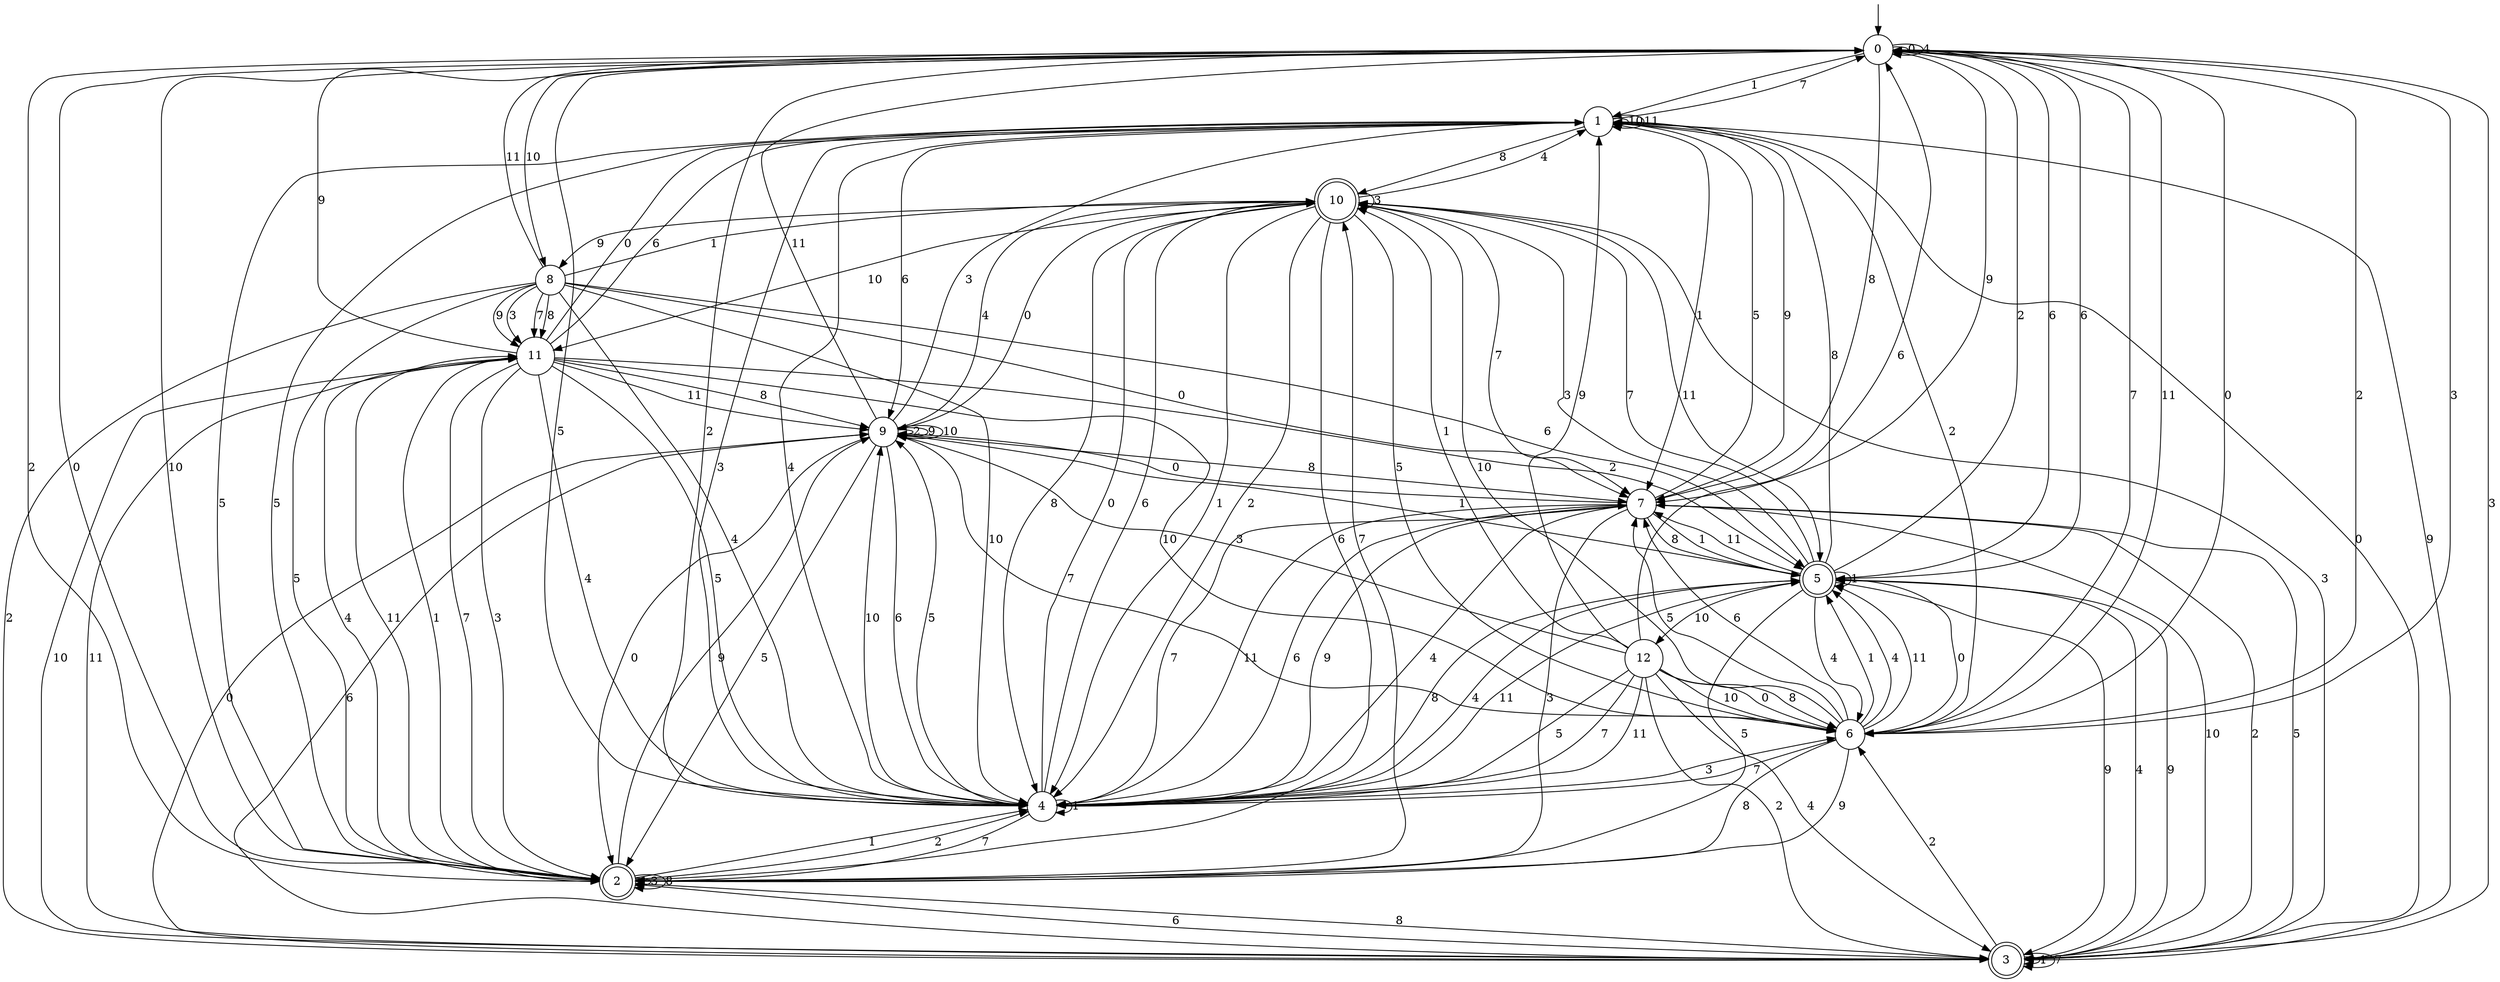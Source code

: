 digraph g {

	s0 [shape="circle" label="0"];
	s1 [shape="circle" label="1"];
	s2 [shape="doublecircle" label="2"];
	s3 [shape="doublecircle" label="3"];
	s4 [shape="circle" label="4"];
	s5 [shape="doublecircle" label="5"];
	s6 [shape="circle" label="6"];
	s7 [shape="circle" label="7"];
	s8 [shape="circle" label="8"];
	s9 [shape="circle" label="9"];
	s10 [shape="doublecircle" label="10"];
	s11 [shape="circle" label="11"];
	s12 [shape="circle" label="12"];
	s0 -> s0 [label="0"];
	s0 -> s1 [label="1"];
	s0 -> s2 [label="2"];
	s0 -> s3 [label="3"];
	s0 -> s0 [label="4"];
	s0 -> s4 [label="5"];
	s0 -> s5 [label="6"];
	s0 -> s6 [label="7"];
	s0 -> s7 [label="8"];
	s0 -> s7 [label="9"];
	s0 -> s8 [label="10"];
	s0 -> s6 [label="11"];
	s1 -> s3 [label="0"];
	s1 -> s7 [label="1"];
	s1 -> s6 [label="2"];
	s1 -> s4 [label="3"];
	s1 -> s4 [label="4"];
	s1 -> s2 [label="5"];
	s1 -> s9 [label="6"];
	s1 -> s0 [label="7"];
	s1 -> s10 [label="8"];
	s1 -> s3 [label="9"];
	s1 -> s1 [label="10"];
	s1 -> s1 [label="11"];
	s2 -> s0 [label="0"];
	s2 -> s4 [label="1"];
	s2 -> s4 [label="2"];
	s2 -> s2 [label="3"];
	s2 -> s11 [label="4"];
	s2 -> s1 [label="5"];
	s2 -> s3 [label="6"];
	s2 -> s10 [label="7"];
	s2 -> s2 [label="8"];
	s2 -> s9 [label="9"];
	s2 -> s0 [label="10"];
	s2 -> s11 [label="11"];
	s3 -> s9 [label="0"];
	s3 -> s3 [label="1"];
	s3 -> s6 [label="2"];
	s3 -> s10 [label="3"];
	s3 -> s5 [label="4"];
	s3 -> s7 [label="5"];
	s3 -> s9 [label="6"];
	s3 -> s3 [label="7"];
	s3 -> s2 [label="8"];
	s3 -> s5 [label="9"];
	s3 -> s11 [label="10"];
	s3 -> s11 [label="11"];
	s4 -> s10 [label="0"];
	s4 -> s4 [label="1"];
	s4 -> s0 [label="2"];
	s4 -> s6 [label="3"];
	s4 -> s5 [label="4"];
	s4 -> s9 [label="5"];
	s4 -> s10 [label="6"];
	s4 -> s2 [label="7"];
	s4 -> s5 [label="8"];
	s4 -> s7 [label="9"];
	s4 -> s9 [label="10"];
	s4 -> s5 [label="11"];
	s5 -> s6 [label="0"];
	s5 -> s5 [label="1"];
	s5 -> s0 [label="2"];
	s5 -> s10 [label="3"];
	s5 -> s6 [label="4"];
	s5 -> s2 [label="5"];
	s5 -> s0 [label="6"];
	s5 -> s10 [label="7"];
	s5 -> s1 [label="8"];
	s5 -> s3 [label="9"];
	s5 -> s12 [label="10"];
	s5 -> s7 [label="11"];
	s6 -> s0 [label="0"];
	s6 -> s5 [label="1"];
	s6 -> s0 [label="2"];
	s6 -> s0 [label="3"];
	s6 -> s5 [label="4"];
	s6 -> s7 [label="5"];
	s6 -> s7 [label="6"];
	s6 -> s4 [label="7"];
	s6 -> s2 [label="8"];
	s6 -> s2 [label="9"];
	s6 -> s10 [label="10"];
	s6 -> s5 [label="11"];
	s7 -> s9 [label="0"];
	s7 -> s5 [label="1"];
	s7 -> s3 [label="2"];
	s7 -> s2 [label="3"];
	s7 -> s4 [label="4"];
	s7 -> s1 [label="5"];
	s7 -> s4 [label="6"];
	s7 -> s4 [label="7"];
	s7 -> s5 [label="8"];
	s7 -> s1 [label="9"];
	s7 -> s3 [label="10"];
	s7 -> s4 [label="11"];
	s8 -> s7 [label="0"];
	s8 -> s10 [label="1"];
	s8 -> s3 [label="2"];
	s8 -> s11 [label="3"];
	s8 -> s4 [label="4"];
	s8 -> s2 [label="5"];
	s8 -> s5 [label="6"];
	s8 -> s11 [label="7"];
	s8 -> s11 [label="8"];
	s8 -> s11 [label="9"];
	s8 -> s4 [label="10"];
	s8 -> s0 [label="11"];
	s9 -> s2 [label="0"];
	s9 -> s5 [label="1"];
	s9 -> s9 [label="2"];
	s9 -> s1 [label="3"];
	s9 -> s10 [label="4"];
	s9 -> s2 [label="5"];
	s9 -> s4 [label="6"];
	s9 -> s6 [label="7"];
	s9 -> s7 [label="8"];
	s9 -> s9 [label="9"];
	s9 -> s9 [label="10"];
	s9 -> s0 [label="11"];
	s10 -> s9 [label="0"];
	s10 -> s4 [label="1"];
	s10 -> s4 [label="2"];
	s10 -> s10 [label="3"];
	s10 -> s1 [label="4"];
	s10 -> s6 [label="5"];
	s10 -> s2 [label="6"];
	s10 -> s7 [label="7"];
	s10 -> s4 [label="8"];
	s10 -> s8 [label="9"];
	s10 -> s11 [label="10"];
	s10 -> s5 [label="11"];
	s11 -> s1 [label="0"];
	s11 -> s2 [label="1"];
	s11 -> s5 [label="2"];
	s11 -> s2 [label="3"];
	s11 -> s4 [label="4"];
	s11 -> s4 [label="5"];
	s11 -> s1 [label="6"];
	s11 -> s2 [label="7"];
	s11 -> s9 [label="8"];
	s11 -> s0 [label="9"];
	s11 -> s6 [label="10"];
	s11 -> s9 [label="11"];
	s12 -> s6 [label="0"];
	s12 -> s10 [label="1"];
	s12 -> s3 [label="2"];
	s12 -> s9 [label="3"];
	s12 -> s3 [label="4"];
	s12 -> s4 [label="5"];
	s12 -> s0 [label="6"];
	s12 -> s4 [label="7"];
	s12 -> s6 [label="8"];
	s12 -> s1 [label="9"];
	s12 -> s6 [label="10"];
	s12 -> s4 [label="11"];

__start0 [label="" shape="none" width="0" height="0"];
__start0 -> s0;

}
